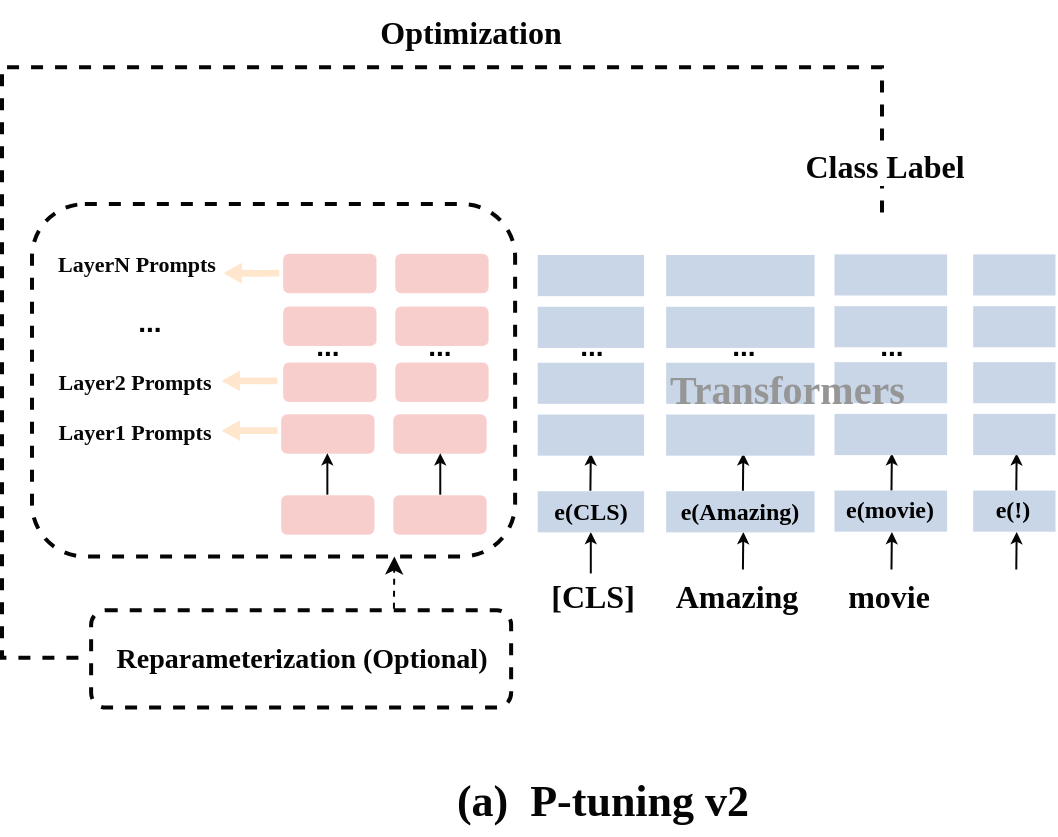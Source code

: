 <mxfile version="18.0.2" type="github">
  <diagram id="RrdyCtwL0D4G0qnUITEa" name="Page-1">
    <mxGraphModel dx="2863" dy="586" grid="1" gridSize="10" guides="1" tooltips="1" connect="1" arrows="1" fold="1" page="1" pageScale="1" pageWidth="1654" pageHeight="2336" math="0" shadow="0">
      <root>
        <mxCell id="0" />
        <mxCell id="1" parent="0" />
        <mxCell id="zAJ5OHnsCgj9TB66qjWZ-1" value="" style="rounded=1;whiteSpace=wrap;html=1;fontSize=14;strokeWidth=0;fillColor=#f8cecc;strokeColor=#FFFFFF;" vertex="1" parent="1">
          <mxGeometry x="-1329.629" y="820.338" width="46.707" height="19.737" as="geometry" />
        </mxCell>
        <mxCell id="zAJ5OHnsCgj9TB66qjWZ-2" value="" style="rounded=1;whiteSpace=wrap;html=1;fontSize=14;strokeWidth=0;fillColor=#f8cecc;strokeColor=#FFFFFF;" vertex="1" parent="1">
          <mxGeometry x="-1385.678" y="820.338" width="46.707" height="19.737" as="geometry" />
        </mxCell>
        <mxCell id="zAJ5OHnsCgj9TB66qjWZ-3" value="&lt;font style=&quot;font-size: 14px;&quot;&gt;&lt;b&gt;Reparameterization (Optional)&lt;/b&gt;&lt;/font&gt;" style="rounded=1;whiteSpace=wrap;html=1;fontFamily=Times New Roman;fontSize=17;fontColor=#050505;strokeColor=#050505;strokeWidth=2;fillColor=#FFFFFF;dashed=1;" vertex="1" parent="1">
          <mxGeometry x="-1480.44" y="878.108" width="210" height="48.694" as="geometry" />
        </mxCell>
        <mxCell id="zAJ5OHnsCgj9TB66qjWZ-4" value="&lt;font style=&quot;font-size: 14px;&quot;&gt;&lt;b&gt;...&lt;/b&gt;&lt;/font&gt;" style="text;html=1;strokeColor=none;fillColor=none;align=center;verticalAlign=middle;whiteSpace=wrap;rounded=0;" vertex="1" parent="1">
          <mxGeometry x="-1259.465" y="730.817" width="58.465" height="30.931" as="geometry" />
        </mxCell>
        <mxCell id="zAJ5OHnsCgj9TB66qjWZ-5" value="&lt;font style=&quot;font-size: 14px;&quot;&gt;&lt;b&gt;...&lt;/b&gt;&lt;/font&gt;" style="text;html=1;strokeColor=none;fillColor=none;align=center;verticalAlign=middle;whiteSpace=wrap;rounded=0;" vertex="1" parent="1">
          <mxGeometry x="-1183.333" y="730.817" width="58.465" height="30.931" as="geometry" />
        </mxCell>
        <mxCell id="zAJ5OHnsCgj9TB66qjWZ-6" value="&lt;font style=&quot;font-size: 14px;&quot;&gt;&lt;b&gt;...&lt;/b&gt;&lt;/font&gt;" style="text;html=1;strokeColor=none;fillColor=none;align=center;verticalAlign=middle;whiteSpace=wrap;rounded=0;" vertex="1" parent="1">
          <mxGeometry x="-1109.261" y="730.817" width="58.465" height="30.931" as="geometry" />
        </mxCell>
        <mxCell id="zAJ5OHnsCgj9TB66qjWZ-7" value="" style="rounded=1;whiteSpace=wrap;html=1;fontSize=14;strokeWidth=0;fillColor=#f8cecc;strokeColor=#FFFFFF;" vertex="1" parent="1">
          <mxGeometry x="-1328.638" y="726.058" width="46.707" height="19.737" as="geometry" />
        </mxCell>
        <mxCell id="zAJ5OHnsCgj9TB66qjWZ-8" value="" style="rounded=1;whiteSpace=wrap;html=1;fontSize=14;strokeWidth=0;fillColor=#f8cecc;strokeColor=#FFFFFF;" vertex="1" parent="1">
          <mxGeometry x="-1384.687" y="726.058" width="46.707" height="19.737" as="geometry" />
        </mxCell>
        <mxCell id="zAJ5OHnsCgj9TB66qjWZ-9" value="" style="rounded=1;whiteSpace=wrap;html=1;fontSize=14;strokeWidth=0;fillColor=#f8cecc;strokeColor=#FFFFFF;" vertex="1" parent="1">
          <mxGeometry x="-1328.638" y="699.66" width="46.707" height="19.737" as="geometry" />
        </mxCell>
        <mxCell id="zAJ5OHnsCgj9TB66qjWZ-10" value="" style="rounded=1;whiteSpace=wrap;html=1;fontSize=14;strokeWidth=0;fillColor=#f8cecc;strokeColor=#FFFFFF;" vertex="1" parent="1">
          <mxGeometry x="-1384.687" y="699.66" width="46.707" height="19.737" as="geometry" />
        </mxCell>
        <mxCell id="zAJ5OHnsCgj9TB66qjWZ-11" value="" style="rounded=1;whiteSpace=wrap;html=1;fontSize=14;strokeWidth=0;fillColor=#f8cecc;strokeColor=#FFFFFF;" vertex="1" parent="1">
          <mxGeometry x="-1328.638" y="754.031" width="46.707" height="19.737" as="geometry" />
        </mxCell>
        <mxCell id="zAJ5OHnsCgj9TB66qjWZ-12" value="" style="rounded=1;whiteSpace=wrap;html=1;fontSize=14;strokeWidth=0;fillColor=#f8cecc;strokeColor=#FFFFFF;" vertex="1" parent="1">
          <mxGeometry x="-1384.687" y="754.031" width="46.707" height="19.737" as="geometry" />
        </mxCell>
        <mxCell id="zAJ5OHnsCgj9TB66qjWZ-13" value="" style="rounded=1;whiteSpace=wrap;html=1;fontSize=14;strokeWidth=0;fillColor=#f8cecc;strokeColor=#FFFFFF;" vertex="1" parent="1">
          <mxGeometry x="-1329.629" y="779.932" width="46.707" height="19.737" as="geometry" />
        </mxCell>
        <mxCell id="zAJ5OHnsCgj9TB66qjWZ-14" value="" style="rounded=1;whiteSpace=wrap;html=1;fontSize=14;strokeWidth=0;fillColor=#f8cecc;strokeColor=#FFFFFF;" vertex="1" parent="1">
          <mxGeometry x="-1385.678" y="779.932" width="46.707" height="19.737" as="geometry" />
        </mxCell>
        <mxCell id="zAJ5OHnsCgj9TB66qjWZ-15" value="&lt;font style=&quot;font-size: 14px;&quot;&gt;&lt;b&gt;...&lt;/b&gt;&lt;/font&gt;" style="text;html=1;strokeColor=none;fillColor=none;align=center;verticalAlign=middle;whiteSpace=wrap;rounded=0;" vertex="1" parent="1">
          <mxGeometry x="-1390.352" y="731.111" width="56.049" height="29.605" as="geometry" />
        </mxCell>
        <mxCell id="zAJ5OHnsCgj9TB66qjWZ-16" value="&lt;font style=&quot;font-size: 14px;&quot;&gt;&lt;b&gt;...&lt;/b&gt;&lt;/font&gt;" style="text;html=1;strokeColor=none;fillColor=none;align=center;verticalAlign=middle;whiteSpace=wrap;rounded=0;" vertex="1" parent="1">
          <mxGeometry x="-1333.588" y="731.111" width="56.049" height="29.605" as="geometry" />
        </mxCell>
        <mxCell id="zAJ5OHnsCgj9TB66qjWZ-17" value="" style="group" vertex="1" connectable="0" parent="1">
          <mxGeometry x="-1504.241" y="694.725" width="108.361" height="29.605" as="geometry" />
        </mxCell>
        <mxCell id="zAJ5OHnsCgj9TB66qjWZ-18" value="" style="edgeStyle=orthogonalEdgeStyle;rounded=0;orthogonalLoop=1;jettySize=auto;html=1;fontSize=11;fontColor=#080808;shape=flexArrow;endSize=3.087;startSize=6;fillColor=#ffe6cc;strokeColor=#FFFFFF;strokeWidth=0;endWidth=7.02;width=3.396;" edge="1" parent="zAJ5OHnsCgj9TB66qjWZ-17">
          <mxGeometry relative="1" as="geometry">
            <mxPoint x="117.702" y="14.635" as="sourcePoint" />
            <mxPoint x="89.678" y="14.635" as="targetPoint" />
            <Array as="points">
              <mxPoint x="108.361" y="14.635" />
              <mxPoint x="108.361" y="14.635" />
            </Array>
          </mxGeometry>
        </mxCell>
        <mxCell id="zAJ5OHnsCgj9TB66qjWZ-19" value="&lt;p&gt;&lt;font face=&quot;Times New Roman&quot; color=&quot;#080808&quot; style=&quot;font-size: 11px;&quot;&gt;&lt;b&gt;LayerN Prompts&lt;/b&gt;&lt;/font&gt;&lt;/p&gt;" style="text;html=1;strokeColor=none;fillColor=none;align=center;verticalAlign=middle;whiteSpace=wrap;rounded=0;dashed=1;fontSize=17;fontColor=#949494;opacity=50;" vertex="1" parent="zAJ5OHnsCgj9TB66qjWZ-17">
          <mxGeometry y="-5.18" width="93.415" height="29.605" as="geometry" />
        </mxCell>
        <mxCell id="zAJ5OHnsCgj9TB66qjWZ-20" value="" style="group" vertex="1" connectable="0" parent="1">
          <mxGeometry x="-1505.192" y="748.599" width="108.361" height="29.605" as="geometry" />
        </mxCell>
        <mxCell id="zAJ5OHnsCgj9TB66qjWZ-21" value="" style="edgeStyle=orthogonalEdgeStyle;rounded=0;orthogonalLoop=1;jettySize=auto;html=1;fontSize=11;fontColor=#080808;shape=flexArrow;endSize=3.087;startSize=6;fillColor=#ffe6cc;strokeColor=#FFFFFF;strokeWidth=0;endWidth=7.02;width=3.396;" edge="1" parent="zAJ5OHnsCgj9TB66qjWZ-20">
          <mxGeometry relative="1" as="geometry">
            <mxPoint x="117.702" y="14.635" as="sourcePoint" />
            <mxPoint x="89.678" y="14.635" as="targetPoint" />
            <Array as="points">
              <mxPoint x="108.361" y="14.635" />
              <mxPoint x="108.361" y="14.635" />
            </Array>
          </mxGeometry>
        </mxCell>
        <mxCell id="zAJ5OHnsCgj9TB66qjWZ-22" value="&lt;p&gt;&lt;font face=&quot;Times New Roman&quot; color=&quot;#080808&quot; style=&quot;font-size: 11px;&quot;&gt;&lt;b&gt;Layer2 Prompts&lt;/b&gt;&lt;/font&gt;&lt;/p&gt;" style="text;html=1;strokeColor=none;fillColor=none;align=center;verticalAlign=middle;whiteSpace=wrap;rounded=0;dashed=1;fontSize=17;fontColor=#949494;opacity=50;" vertex="1" parent="zAJ5OHnsCgj9TB66qjWZ-20">
          <mxGeometry width="93.415" height="29.605" as="geometry" />
        </mxCell>
        <mxCell id="zAJ5OHnsCgj9TB66qjWZ-23" value="&lt;font style=&quot;font-size: 14px;&quot;&gt;&lt;b&gt;...&lt;/b&gt;&lt;/font&gt;" style="text;html=1;strokeColor=none;fillColor=none;align=center;verticalAlign=middle;whiteSpace=wrap;rounded=0;" vertex="1" parent="zAJ5OHnsCgj9TB66qjWZ-20">
          <mxGeometry x="26.157" y="-29.61" width="56.049" height="29.605" as="geometry" />
        </mxCell>
        <mxCell id="zAJ5OHnsCgj9TB66qjWZ-24" value="" style="group" vertex="1" connectable="0" parent="1">
          <mxGeometry x="-1505.192" y="773.464" width="108.361" height="29.605" as="geometry" />
        </mxCell>
        <mxCell id="zAJ5OHnsCgj9TB66qjWZ-25" value="" style="edgeStyle=orthogonalEdgeStyle;rounded=0;orthogonalLoop=1;jettySize=auto;html=1;fontSize=11;fontColor=#080808;shape=flexArrow;endSize=3.087;startSize=6;fillColor=#ffe6cc;strokeColor=#FFFFFF;strokeWidth=0;endWidth=7.02;width=3.396;" edge="1" parent="zAJ5OHnsCgj9TB66qjWZ-24">
          <mxGeometry relative="1" as="geometry">
            <mxPoint x="117.702" y="14.635" as="sourcePoint" />
            <mxPoint x="89.678" y="14.635" as="targetPoint" />
            <Array as="points">
              <mxPoint x="108.361" y="14.635" />
              <mxPoint x="108.361" y="14.635" />
            </Array>
          </mxGeometry>
        </mxCell>
        <mxCell id="zAJ5OHnsCgj9TB66qjWZ-26" value="&lt;p&gt;&lt;font face=&quot;Times New Roman&quot; color=&quot;#080808&quot; style=&quot;font-size: 11px;&quot;&gt;&lt;b&gt;Layer1 Prompts&lt;/b&gt;&lt;/font&gt;&lt;/p&gt;" style="text;html=1;strokeColor=none;fillColor=none;align=center;verticalAlign=middle;whiteSpace=wrap;rounded=0;dashed=1;fontSize=17;fontColor=#949494;opacity=50;" vertex="1" parent="zAJ5OHnsCgj9TB66qjWZ-24">
          <mxGeometry width="93.415" height="29.605" as="geometry" />
        </mxCell>
        <mxCell id="zAJ5OHnsCgj9TB66qjWZ-27" value="" style="endArrow=none;dashed=1;html=1;rounded=0;shadow=0;sketch=0;fontFamily=Times New Roman;fontSize=14;fontColor=#050505;sourcePerimeterSpacing=2;targetPerimeterSpacing=2;strokeColor=#050505;jumpStyle=arc;strokeWidth=2;" edge="1" parent="1">
          <mxGeometry width="50" height="50" relative="1" as="geometry">
            <mxPoint x="-1085" y="679.189" as="sourcePoint" />
            <mxPoint x="-1485" y="901.937" as="targetPoint" />
            <Array as="points">
              <mxPoint x="-1085" y="606.667" />
              <mxPoint x="-1525" y="606.667" />
              <mxPoint x="-1525" y="793.153" />
              <mxPoint x="-1525" y="901.937" />
            </Array>
          </mxGeometry>
        </mxCell>
        <mxCell id="zAJ5OHnsCgj9TB66qjWZ-28" value="&lt;b&gt;Class Label&lt;/b&gt;" style="edgeLabel;html=1;align=center;verticalAlign=middle;resizable=0;points=[];fontSize=16;fontFamily=Times New Roman;fontColor=#050505;" vertex="1" connectable="0" parent="zAJ5OHnsCgj9TB66qjWZ-27">
          <mxGeometry x="-0.958" relative="1" as="geometry">
            <mxPoint x="1" y="-5" as="offset" />
          </mxGeometry>
        </mxCell>
        <mxCell id="zAJ5OHnsCgj9TB66qjWZ-29" value="&lt;b&gt;Optimization&lt;/b&gt;" style="text;html=1;strokeColor=none;fillColor=none;align=center;verticalAlign=middle;whiteSpace=wrap;rounded=0;glass=1;labelBackgroundColor=none;fontFamily=Times New Roman;fontSize=16;fontColor=#050505;" vertex="1" parent="1">
          <mxGeometry x="-1319.993" y="573.514" width="59.423" height="31.081" as="geometry" />
        </mxCell>
        <mxCell id="zAJ5OHnsCgj9TB66qjWZ-30" value="" style="endArrow=classic;html=1;rounded=0;shadow=0;sketch=0;fontFamily=Times New Roman;fontSize=16;fontColor=#050505;sourcePerimeterSpacing=1;targetPerimeterSpacing=1;strokeColor=#050505;jumpStyle=arc;entryX=0.5;entryY=1;entryDx=0;entryDy=0;exitX=0.5;exitY=0;exitDx=0;exitDy=0;startSize=1;endSize=3;" edge="1" parent="1" source="zAJ5OHnsCgj9TB66qjWZ-2" target="zAJ5OHnsCgj9TB66qjWZ-14">
          <mxGeometry width="50" height="50" relative="1" as="geometry">
            <mxPoint x="-1317.018" y="813.874" as="sourcePoint" />
            <mxPoint x="-1267.499" y="762.072" as="targetPoint" />
          </mxGeometry>
        </mxCell>
        <mxCell id="zAJ5OHnsCgj9TB66qjWZ-31" value="" style="endArrow=classic;html=1;rounded=0;shadow=0;sketch=0;fontFamily=Times New Roman;fontSize=16;fontColor=#050505;sourcePerimeterSpacing=1;targetPerimeterSpacing=1;strokeColor=#050505;jumpStyle=arc;entryX=0.5;entryY=1;entryDx=0;entryDy=0;exitX=0.5;exitY=0;exitDx=0;exitDy=0;startSize=1;endSize=3;" edge="1" parent="1">
          <mxGeometry width="50" height="50" relative="1" as="geometry">
            <mxPoint x="-1305.872" y="820.338" as="sourcePoint" />
            <mxPoint x="-1305.872" y="799.669" as="targetPoint" />
          </mxGeometry>
        </mxCell>
        <mxCell id="zAJ5OHnsCgj9TB66qjWZ-32" value="" style="group" vertex="1" connectable="0" parent="1">
          <mxGeometry x="-1230.602" y="799.669" width="212.934" height="18.67" as="geometry" />
        </mxCell>
        <mxCell id="zAJ5OHnsCgj9TB66qjWZ-33" value="" style="endArrow=classic;html=1;rounded=0;shadow=0;sketch=0;fontFamily=Times New Roman;fontSize=16;fontColor=#050505;sourcePerimeterSpacing=1;targetPerimeterSpacing=1;strokeColor=#050505;jumpStyle=arc;entryX=0.5;entryY=1;entryDx=0;entryDy=0;exitX=0.5;exitY=0;exitDx=0;exitDy=0;startSize=1;endSize=3;" edge="1" parent="zAJ5OHnsCgj9TB66qjWZ-32" source="zAJ5OHnsCgj9TB66qjWZ-67">
          <mxGeometry width="50" height="50" relative="1" as="geometry">
            <mxPoint y="20.669" as="sourcePoint" />
            <mxPoint as="targetPoint" />
          </mxGeometry>
        </mxCell>
        <mxCell id="zAJ5OHnsCgj9TB66qjWZ-34" value="" style="endArrow=classic;html=1;rounded=0;shadow=0;sketch=0;fontFamily=Times New Roman;fontSize=16;fontColor=#050505;sourcePerimeterSpacing=1;targetPerimeterSpacing=1;strokeColor=#050505;jumpStyle=arc;entryX=0.5;entryY=1;entryDx=0;entryDy=0;exitX=0.5;exitY=0;exitDx=0;exitDy=0;startSize=1;endSize=3;" edge="1" parent="zAJ5OHnsCgj9TB66qjWZ-32">
          <mxGeometry width="50" height="50" relative="1" as="geometry">
            <mxPoint x="76.061" y="18.67" as="sourcePoint" />
            <mxPoint x="76.26" as="targetPoint" />
          </mxGeometry>
        </mxCell>
        <mxCell id="zAJ5OHnsCgj9TB66qjWZ-35" value="" style="endArrow=classic;html=1;rounded=0;shadow=0;sketch=0;fontFamily=Times New Roman;fontSize=16;fontColor=#050505;sourcePerimeterSpacing=1;targetPerimeterSpacing=1;strokeColor=#050505;jumpStyle=arc;entryX=0.5;entryY=1;entryDx=0;entryDy=0;exitX=0.5;exitY=0;exitDx=0;exitDy=0;startSize=1;endSize=3;" edge="1" parent="zAJ5OHnsCgj9TB66qjWZ-32">
          <mxGeometry width="50" height="50" relative="1" as="geometry">
            <mxPoint x="150.34" y="18.67" as="sourcePoint" />
            <mxPoint x="150.539" as="targetPoint" />
          </mxGeometry>
        </mxCell>
        <mxCell id="zAJ5OHnsCgj9TB66qjWZ-36" value="" style="endArrow=classic;html=1;rounded=0;shadow=0;sketch=0;fontFamily=Times New Roman;fontSize=16;fontColor=#050505;sourcePerimeterSpacing=1;targetPerimeterSpacing=1;strokeColor=#050505;jumpStyle=arc;entryX=0.5;entryY=1;entryDx=0;entryDy=0;exitX=0.5;exitY=0;exitDx=0;exitDy=0;startSize=1;endSize=3;" edge="1" parent="zAJ5OHnsCgj9TB66qjWZ-32">
          <mxGeometry width="50" height="50" relative="1" as="geometry">
            <mxPoint x="212.735" y="18.67" as="sourcePoint" />
            <mxPoint x="212.934" as="targetPoint" />
          </mxGeometry>
        </mxCell>
        <mxCell id="zAJ5OHnsCgj9TB66qjWZ-37" value="" style="group" vertex="1" connectable="0" parent="1">
          <mxGeometry x="-1230.602" y="839.039" width="212.934" height="18.67" as="geometry" />
        </mxCell>
        <mxCell id="zAJ5OHnsCgj9TB66qjWZ-38" value="" style="endArrow=classic;html=1;rounded=0;shadow=0;sketch=0;fontFamily=Times New Roman;fontSize=16;fontColor=#050505;sourcePerimeterSpacing=1;targetPerimeterSpacing=1;strokeColor=#050505;jumpStyle=arc;entryX=0.5;entryY=1;entryDx=0;entryDy=0;exitX=0.5;exitY=0;exitDx=0;exitDy=0;startSize=1;endSize=3;" edge="1" parent="zAJ5OHnsCgj9TB66qjWZ-37">
          <mxGeometry width="50" height="50" relative="1" as="geometry">
            <mxPoint y="20.669" as="sourcePoint" />
            <mxPoint as="targetPoint" />
          </mxGeometry>
        </mxCell>
        <mxCell id="zAJ5OHnsCgj9TB66qjWZ-39" value="" style="endArrow=classic;html=1;rounded=0;shadow=0;sketch=0;fontFamily=Times New Roman;fontSize=16;fontColor=#050505;sourcePerimeterSpacing=1;targetPerimeterSpacing=1;strokeColor=#050505;jumpStyle=arc;entryX=0.5;entryY=1;entryDx=0;entryDy=0;exitX=0.5;exitY=0;exitDx=0;exitDy=0;startSize=1;endSize=3;" edge="1" parent="zAJ5OHnsCgj9TB66qjWZ-37">
          <mxGeometry width="50" height="50" relative="1" as="geometry">
            <mxPoint x="76.061" y="18.67" as="sourcePoint" />
            <mxPoint x="76.26" as="targetPoint" />
          </mxGeometry>
        </mxCell>
        <mxCell id="zAJ5OHnsCgj9TB66qjWZ-40" value="" style="endArrow=classic;html=1;rounded=0;shadow=0;sketch=0;fontFamily=Times New Roman;fontSize=16;fontColor=#050505;sourcePerimeterSpacing=1;targetPerimeterSpacing=1;strokeColor=#050505;jumpStyle=arc;entryX=0.5;entryY=1;entryDx=0;entryDy=0;exitX=0.5;exitY=0;exitDx=0;exitDy=0;startSize=1;endSize=3;" edge="1" parent="zAJ5OHnsCgj9TB66qjWZ-37">
          <mxGeometry width="50" height="50" relative="1" as="geometry">
            <mxPoint x="150.34" y="18.67" as="sourcePoint" />
            <mxPoint x="150.539" as="targetPoint" />
          </mxGeometry>
        </mxCell>
        <mxCell id="zAJ5OHnsCgj9TB66qjWZ-41" value="" style="endArrow=classic;html=1;rounded=0;shadow=0;sketch=0;fontFamily=Times New Roman;fontSize=16;fontColor=#050505;sourcePerimeterSpacing=1;targetPerimeterSpacing=1;strokeColor=#050505;jumpStyle=arc;entryX=0.5;entryY=1;entryDx=0;entryDy=0;exitX=0.5;exitY=0;exitDx=0;exitDy=0;startSize=1;endSize=3;" edge="1" parent="zAJ5OHnsCgj9TB66qjWZ-37">
          <mxGeometry width="50" height="50" relative="1" as="geometry">
            <mxPoint x="212.735" y="18.67" as="sourcePoint" />
            <mxPoint x="212.934" as="targetPoint" />
          </mxGeometry>
        </mxCell>
        <mxCell id="zAJ5OHnsCgj9TB66qjWZ-42" value="&lt;b&gt;[CLS]&lt;/b&gt;" style="text;html=1;strokeColor=none;fillColor=none;align=center;verticalAlign=middle;whiteSpace=wrap;rounded=0;glass=1;labelBackgroundColor=none;fontFamily=Times New Roman;fontSize=16;fontColor=#050505;" vertex="1" parent="1">
          <mxGeometry x="-1259.387" y="855.315" width="59.423" height="31.081" as="geometry" />
        </mxCell>
        <mxCell id="zAJ5OHnsCgj9TB66qjWZ-43" value="&lt;b&gt;Amazing&lt;/b&gt;" style="text;html=1;strokeColor=none;fillColor=none;align=center;verticalAlign=middle;whiteSpace=wrap;rounded=0;glass=1;labelBackgroundColor=none;fontFamily=Times New Roman;fontSize=16;fontColor=#050505;" vertex="1" parent="1">
          <mxGeometry x="-1187.089" y="855.315" width="59.423" height="31.081" as="geometry" />
        </mxCell>
        <mxCell id="zAJ5OHnsCgj9TB66qjWZ-44" value="&lt;b&gt;movie&lt;/b&gt;" style="text;html=1;strokeColor=none;fillColor=none;align=center;verticalAlign=middle;whiteSpace=wrap;rounded=0;glass=1;labelBackgroundColor=none;fontFamily=Times New Roman;fontSize=16;fontColor=#050505;" vertex="1" parent="1">
          <mxGeometry x="-1110.829" y="855.315" width="59.423" height="31.081" as="geometry" />
        </mxCell>
        <mxCell id="zAJ5OHnsCgj9TB66qjWZ-45" value="&lt;font style=&quot;font-size: 22px;&quot;&gt;&lt;b&gt;(a)&amp;nbsp; P-tuning v2&lt;/b&gt;&lt;/font&gt;" style="text;html=1;strokeColor=none;fillColor=none;align=center;verticalAlign=middle;whiteSpace=wrap;rounded=0;glass=1;labelBackgroundColor=none;fontFamily=Times New Roman;fontSize=16;fontColor=#050505;" vertex="1" parent="1">
          <mxGeometry x="-1319.989" y="958.919" width="191.145" height="31.081" as="geometry" />
        </mxCell>
        <mxCell id="zAJ5OHnsCgj9TB66qjWZ-46" value="" style="rounded=1;whiteSpace=wrap;html=1;fontFamily=Times New Roman;strokeColor=#050505;strokeWidth=2;fillColor=none;dashed=1;" vertex="1" parent="1">
          <mxGeometry x="-1510" y="675.045" width="241.56" height="176.157" as="geometry" />
        </mxCell>
        <mxCell id="zAJ5OHnsCgj9TB66qjWZ-47" value="" style="endArrow=classic;dashed=1;html=1;rounded=0;shadow=0;sketch=0;fontFamily=Times New Roman;fontSize=14;fontColor=#050505;sourcePerimeterSpacing=2;targetPerimeterSpacing=2;strokeColor=#050505;jumpStyle=arc;entryX=0.75;entryY=1;entryDx=0;entryDy=0;exitX=0.721;exitY=-0.016;exitDx=0;exitDy=0;exitPerimeter=0;startArrow=none;startFill=0;endFill=1;" edge="1" parent="1" source="zAJ5OHnsCgj9TB66qjWZ-3" target="zAJ5OHnsCgj9TB66qjWZ-46">
          <mxGeometry width="50" height="50" relative="1" as="geometry">
            <mxPoint x="-1168.46" y="803.514" as="sourcePoint" />
            <mxPoint x="-1118.94" y="751.712" as="targetPoint" />
          </mxGeometry>
        </mxCell>
        <mxCell id="zAJ5OHnsCgj9TB66qjWZ-48" value="" style="rounded=0;whiteSpace=wrap;html=1;fillColor=#C9D6E8;strokeColor=#FFFFFF;strokeWidth=0;" vertex="1" parent="1">
          <mxGeometry x="-1039.709" y="699.9" width="41.24" height="20.617" as="geometry" />
        </mxCell>
        <mxCell id="zAJ5OHnsCgj9TB66qjWZ-49" value="" style="rounded=0;whiteSpace=wrap;html=1;fillColor=#C9D6E8;strokeColor=#FFFFFF;strokeWidth=0;" vertex="1" parent="1">
          <mxGeometry x="-1109.036" y="699.9" width="56.333" height="20.617" as="geometry" />
        </mxCell>
        <mxCell id="zAJ5OHnsCgj9TB66qjWZ-50" value="" style="rounded=0;whiteSpace=wrap;html=1;fillColor=#C9D6E8;strokeColor=#FFFFFF;strokeWidth=0;" vertex="1" parent="1">
          <mxGeometry x="-1193.219" y="700.231" width="74.279" height="20.617" as="geometry" />
        </mxCell>
        <mxCell id="zAJ5OHnsCgj9TB66qjWZ-51" value="" style="rounded=0;whiteSpace=wrap;html=1;fillColor=#C9D6E8;strokeColor=#FFFFFF;strokeWidth=0;" vertex="1" parent="1">
          <mxGeometry x="-1257.407" y="700.231" width="53.211" height="20.617" as="geometry" />
        </mxCell>
        <mxCell id="zAJ5OHnsCgj9TB66qjWZ-52" value="" style="rounded=0;whiteSpace=wrap;html=1;fillColor=#C9D6E8;strokeColor=#FFFFFF;strokeWidth=0;" vertex="1" parent="1">
          <mxGeometry x="-1039.709" y="725.8" width="41.24" height="20.617" as="geometry" />
        </mxCell>
        <mxCell id="zAJ5OHnsCgj9TB66qjWZ-53" value="" style="rounded=0;whiteSpace=wrap;html=1;fillColor=#C9D6E8;strokeColor=#FFFFFF;strokeWidth=0;" vertex="1" parent="1">
          <mxGeometry x="-1109.036" y="725.8" width="56.333" height="20.617" as="geometry" />
        </mxCell>
        <mxCell id="zAJ5OHnsCgj9TB66qjWZ-54" value="" style="rounded=0;whiteSpace=wrap;html=1;fillColor=#C9D6E8;strokeColor=#FFFFFF;strokeWidth=0;" vertex="1" parent="1">
          <mxGeometry x="-1193.219" y="726.132" width="74.279" height="20.617" as="geometry" />
        </mxCell>
        <mxCell id="zAJ5OHnsCgj9TB66qjWZ-55" value="" style="rounded=0;whiteSpace=wrap;html=1;fillColor=#C9D6E8;strokeColor=#FFFFFF;strokeWidth=0;" vertex="1" parent="1">
          <mxGeometry x="-1257.407" y="726.132" width="53.211" height="20.617" as="geometry" />
        </mxCell>
        <mxCell id="zAJ5OHnsCgj9TB66qjWZ-56" value="" style="rounded=0;whiteSpace=wrap;html=1;fillColor=#C9D6E8;strokeColor=#FFFFFF;strokeWidth=0;" vertex="1" parent="1">
          <mxGeometry x="-1039.709" y="753.773" width="41.24" height="20.617" as="geometry" />
        </mxCell>
        <mxCell id="zAJ5OHnsCgj9TB66qjWZ-57" value="" style="rounded=0;whiteSpace=wrap;html=1;fillColor=#C9D6E8;strokeColor=#FFFFFF;strokeWidth=0;" vertex="1" parent="1">
          <mxGeometry x="-1109.036" y="753.773" width="56.333" height="20.617" as="geometry" />
        </mxCell>
        <mxCell id="zAJ5OHnsCgj9TB66qjWZ-58" value="" style="rounded=0;whiteSpace=wrap;html=1;fillColor=#C9D6E8;strokeColor=#FFFFFF;strokeWidth=0;" vertex="1" parent="1">
          <mxGeometry x="-1193.219" y="754.105" width="74.279" height="20.617" as="geometry" />
        </mxCell>
        <mxCell id="zAJ5OHnsCgj9TB66qjWZ-59" value="" style="rounded=0;whiteSpace=wrap;html=1;fillColor=#C9D6E8;strokeColor=#FFFFFF;strokeWidth=0;" vertex="1" parent="1">
          <mxGeometry x="-1257.407" y="754.105" width="53.211" height="20.617" as="geometry" />
        </mxCell>
        <mxCell id="zAJ5OHnsCgj9TB66qjWZ-60" value="" style="rounded=0;whiteSpace=wrap;html=1;fillColor=#C9D6E8;strokeColor=#FFFFFF;strokeWidth=0;" vertex="1" parent="1">
          <mxGeometry x="-1039.709" y="779.674" width="41.24" height="20.617" as="geometry" />
        </mxCell>
        <mxCell id="zAJ5OHnsCgj9TB66qjWZ-61" value="" style="rounded=0;whiteSpace=wrap;html=1;fillColor=#C9D6E8;strokeColor=#FFFFFF;strokeWidth=0;" vertex="1" parent="1">
          <mxGeometry x="-1109.036" y="779.674" width="56.333" height="20.617" as="geometry" />
        </mxCell>
        <mxCell id="zAJ5OHnsCgj9TB66qjWZ-62" value="" style="rounded=0;whiteSpace=wrap;html=1;fillColor=#C9D6E8;strokeColor=#FFFFFF;strokeWidth=0;" vertex="1" parent="1">
          <mxGeometry x="-1193.219" y="780.006" width="74.279" height="20.617" as="geometry" />
        </mxCell>
        <mxCell id="zAJ5OHnsCgj9TB66qjWZ-63" value="" style="rounded=0;whiteSpace=wrap;html=1;fillColor=#C9D6E8;strokeColor=#FFFFFF;strokeWidth=0;" vertex="1" parent="1">
          <mxGeometry x="-1257.407" y="780.006" width="53.211" height="20.617" as="geometry" />
        </mxCell>
        <mxCell id="zAJ5OHnsCgj9TB66qjWZ-64" value="&lt;font face=&quot;Times New Roman&quot;&gt;&lt;b&gt;e&lt;span style=&quot;&quot;&gt;(!)&lt;/span&gt;&lt;/b&gt;&lt;/font&gt;" style="rounded=0;whiteSpace=wrap;html=1;fillColor=#C9D6E8;strokeColor=#FFFFFF;strokeWidth=0;" vertex="1" parent="1">
          <mxGeometry x="-1039.709" y="818.008" width="41.24" height="20.617" as="geometry" />
        </mxCell>
        <mxCell id="zAJ5OHnsCgj9TB66qjWZ-65" value="&lt;font face=&quot;Times New Roman&quot;&gt;&lt;b&gt;e&lt;span style=&quot;&quot;&gt;(movie)&lt;/span&gt;&lt;/b&gt;&lt;/font&gt;" style="rounded=0;whiteSpace=wrap;html=1;fillColor=#C9D6E8;strokeColor=#FFFFFF;strokeWidth=0;" vertex="1" parent="1">
          <mxGeometry x="-1109.036" y="818.008" width="56.333" height="20.617" as="geometry" />
        </mxCell>
        <mxCell id="zAJ5OHnsCgj9TB66qjWZ-66" value="&lt;font face=&quot;Times New Roman&quot;&gt;&lt;b&gt;e&lt;span style=&quot;&quot;&gt;(Amazing)&lt;/span&gt;&lt;/b&gt;&lt;/font&gt;" style="rounded=0;whiteSpace=wrap;html=1;fillColor=#C9D6E8;strokeColor=#FFFFFF;strokeWidth=0;" vertex="1" parent="1">
          <mxGeometry x="-1193.219" y="818.339" width="74.279" height="20.617" as="geometry" />
        </mxCell>
        <mxCell id="zAJ5OHnsCgj9TB66qjWZ-67" value="&lt;font face=&quot;Times New Roman&quot;&gt;&lt;b&gt;e(CLS)&lt;/b&gt;&lt;/font&gt;" style="rounded=0;whiteSpace=wrap;html=1;fillColor=#C9D6E8;strokeColor=#FFFFFF;strokeWidth=0;" vertex="1" parent="1">
          <mxGeometry x="-1257.407" y="818.339" width="53.211" height="20.617" as="geometry" />
        </mxCell>
        <mxCell id="zAJ5OHnsCgj9TB66qjWZ-68" value="&lt;b style=&quot;font-family: &amp;quot;Times New Roman&amp;quot;; font-size: 20px; font-style: normal; font-variant-ligatures: normal; font-variant-caps: normal; letter-spacing: normal; orphans: 2; text-align: center; text-indent: 0px; text-transform: none; widows: 2; word-spacing: 0px; -webkit-text-stroke-width: 0px; text-decoration-thickness: initial; text-decoration-style: initial; text-decoration-color: initial;&quot;&gt;&lt;font color=&quot;#969696&quot;&gt;Transformers&lt;/font&gt;&lt;/b&gt;" style="text;whiteSpace=wrap;html=1;fontSize=14;fontFamily=Times New Roman;fontColor=#050505;" vertex="1" parent="1">
          <mxGeometry x="-1193.458" y="748.604" width="138.655" height="41.441" as="geometry" />
        </mxCell>
      </root>
    </mxGraphModel>
  </diagram>
</mxfile>
